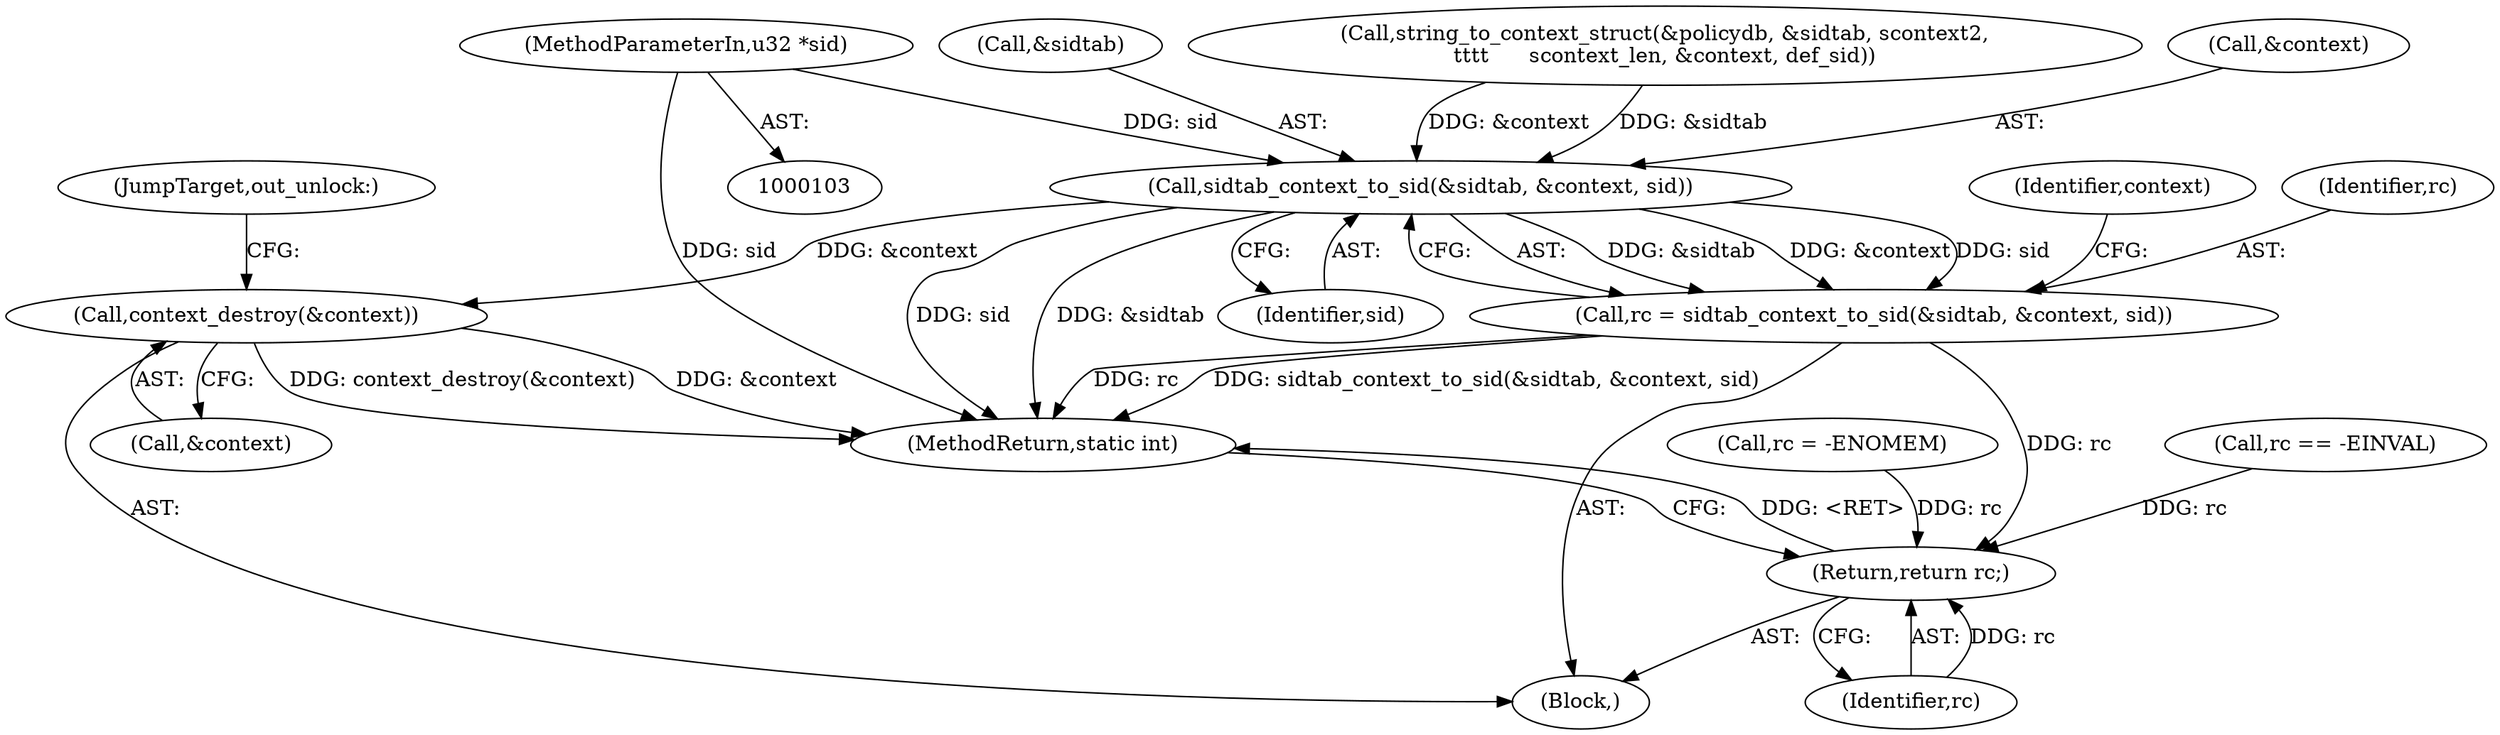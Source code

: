 digraph "0_linux_2172fa709ab32ca60e86179dc67d0857be8e2c98@pointer" {
"1000106" [label="(MethodParameterIn,u32 *sid)"];
"1000246" [label="(Call,sidtab_context_to_sid(&sidtab, &context, sid))"];
"1000244" [label="(Call,rc = sidtab_context_to_sid(&sidtab, &context, sid))"];
"1000264" [label="(Return,return rc;)"];
"1000252" [label="(Call,context_destroy(&context))"];
"1000251" [label="(Identifier,sid)"];
"1000221" [label="(Call,rc == -EINVAL)"];
"1000191" [label="(Call,rc = -ENOMEM)"];
"1000249" [label="(Call,&context)"];
"1000246" [label="(Call,sidtab_context_to_sid(&sidtab, &context, sid))"];
"1000209" [label="(Call,string_to_context_struct(&policydb, &sidtab, scontext2,\n\t\t\t\t      scontext_len, &context, def_sid))"];
"1000110" [label="(Block,)"];
"1000255" [label="(JumpTarget,out_unlock:)"];
"1000266" [label="(MethodReturn,static int)"];
"1000264" [label="(Return,return rc;)"];
"1000254" [label="(Identifier,context)"];
"1000247" [label="(Call,&sidtab)"];
"1000252" [label="(Call,context_destroy(&context))"];
"1000245" [label="(Identifier,rc)"];
"1000244" [label="(Call,rc = sidtab_context_to_sid(&sidtab, &context, sid))"];
"1000106" [label="(MethodParameterIn,u32 *sid)"];
"1000265" [label="(Identifier,rc)"];
"1000253" [label="(Call,&context)"];
"1000106" -> "1000103"  [label="AST: "];
"1000106" -> "1000266"  [label="DDG: sid"];
"1000106" -> "1000246"  [label="DDG: sid"];
"1000246" -> "1000244"  [label="AST: "];
"1000246" -> "1000251"  [label="CFG: "];
"1000247" -> "1000246"  [label="AST: "];
"1000249" -> "1000246"  [label="AST: "];
"1000251" -> "1000246"  [label="AST: "];
"1000244" -> "1000246"  [label="CFG: "];
"1000246" -> "1000266"  [label="DDG: sid"];
"1000246" -> "1000266"  [label="DDG: &sidtab"];
"1000246" -> "1000244"  [label="DDG: &sidtab"];
"1000246" -> "1000244"  [label="DDG: &context"];
"1000246" -> "1000244"  [label="DDG: sid"];
"1000209" -> "1000246"  [label="DDG: &sidtab"];
"1000209" -> "1000246"  [label="DDG: &context"];
"1000246" -> "1000252"  [label="DDG: &context"];
"1000244" -> "1000110"  [label="AST: "];
"1000245" -> "1000244"  [label="AST: "];
"1000254" -> "1000244"  [label="CFG: "];
"1000244" -> "1000266"  [label="DDG: rc"];
"1000244" -> "1000266"  [label="DDG: sidtab_context_to_sid(&sidtab, &context, sid)"];
"1000244" -> "1000264"  [label="DDG: rc"];
"1000264" -> "1000110"  [label="AST: "];
"1000264" -> "1000265"  [label="CFG: "];
"1000265" -> "1000264"  [label="AST: "];
"1000266" -> "1000264"  [label="CFG: "];
"1000264" -> "1000266"  [label="DDG: <RET>"];
"1000265" -> "1000264"  [label="DDG: rc"];
"1000221" -> "1000264"  [label="DDG: rc"];
"1000191" -> "1000264"  [label="DDG: rc"];
"1000252" -> "1000110"  [label="AST: "];
"1000252" -> "1000253"  [label="CFG: "];
"1000253" -> "1000252"  [label="AST: "];
"1000255" -> "1000252"  [label="CFG: "];
"1000252" -> "1000266"  [label="DDG: &context"];
"1000252" -> "1000266"  [label="DDG: context_destroy(&context)"];
}
